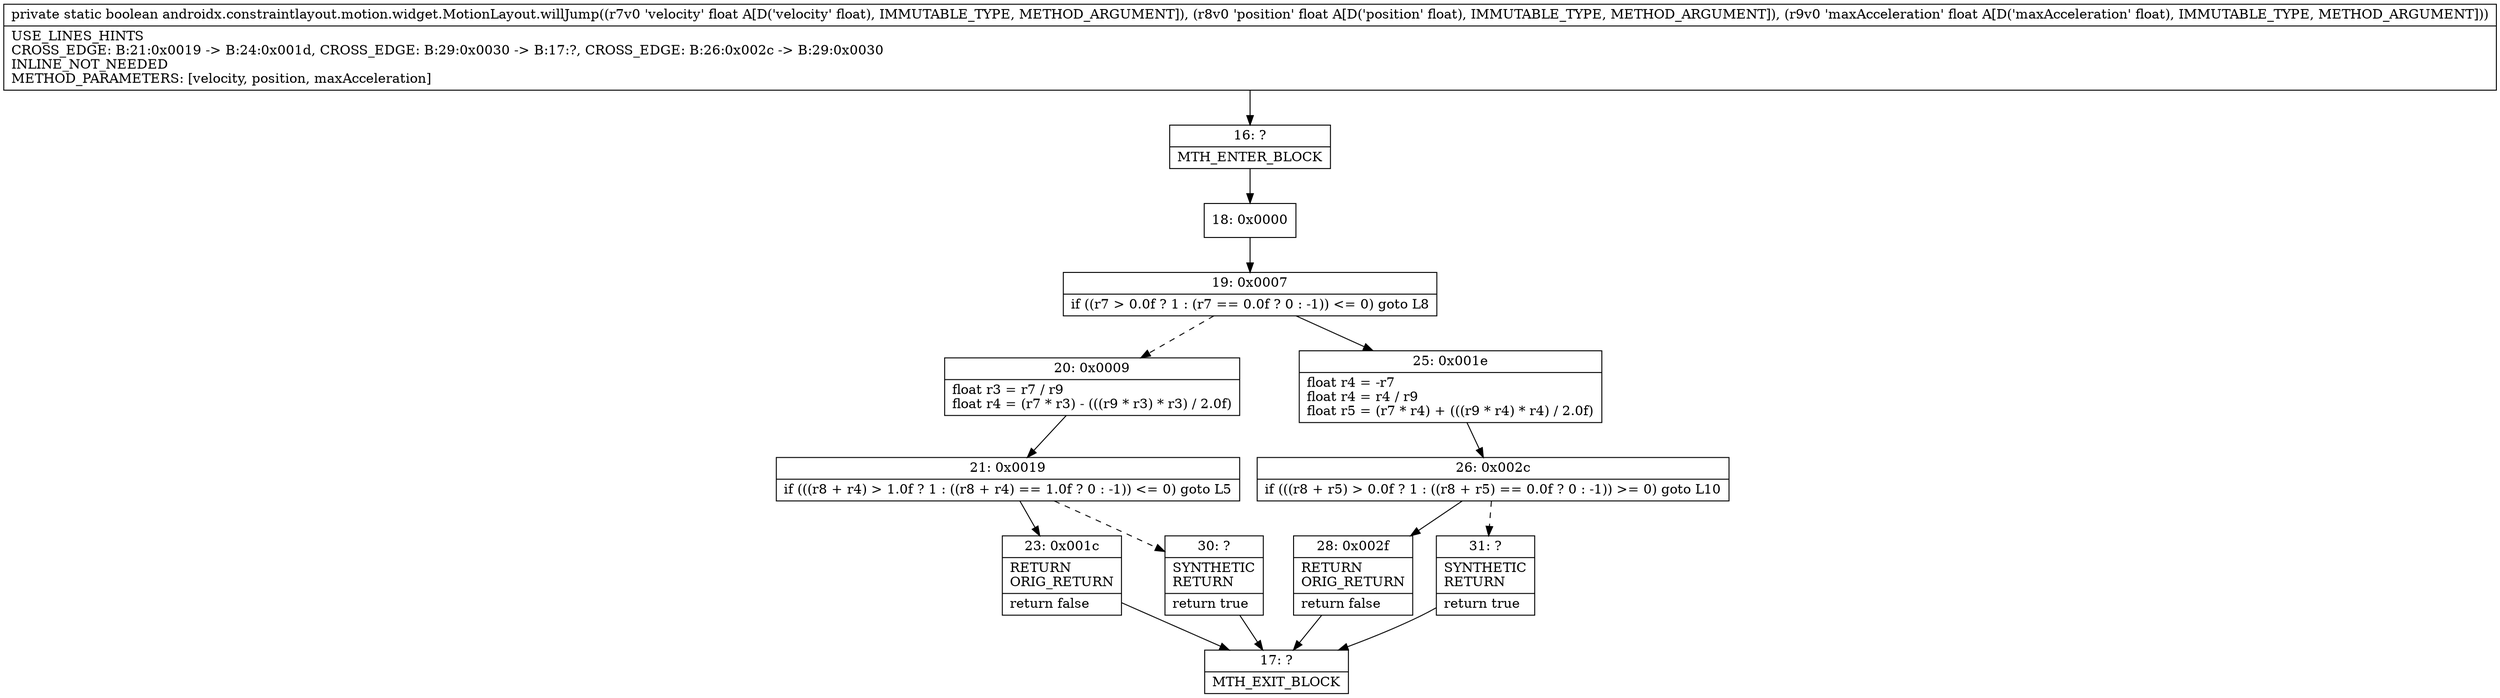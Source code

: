 digraph "CFG forandroidx.constraintlayout.motion.widget.MotionLayout.willJump(FFF)Z" {
Node_16 [shape=record,label="{16\:\ ?|MTH_ENTER_BLOCK\l}"];
Node_18 [shape=record,label="{18\:\ 0x0000}"];
Node_19 [shape=record,label="{19\:\ 0x0007|if ((r7 \> 0.0f ? 1 : (r7 == 0.0f ? 0 : \-1)) \<= 0) goto L8\l}"];
Node_20 [shape=record,label="{20\:\ 0x0009|float r3 = r7 \/ r9\lfloat r4 = (r7 * r3) \- (((r9 * r3) * r3) \/ 2.0f)\l}"];
Node_21 [shape=record,label="{21\:\ 0x0019|if (((r8 + r4) \> 1.0f ? 1 : ((r8 + r4) == 1.0f ? 0 : \-1)) \<= 0) goto L5\l}"];
Node_23 [shape=record,label="{23\:\ 0x001c|RETURN\lORIG_RETURN\l|return false\l}"];
Node_17 [shape=record,label="{17\:\ ?|MTH_EXIT_BLOCK\l}"];
Node_30 [shape=record,label="{30\:\ ?|SYNTHETIC\lRETURN\l|return true\l}"];
Node_25 [shape=record,label="{25\:\ 0x001e|float r4 = \-r7\lfloat r4 = r4 \/ r9\lfloat r5 = (r7 * r4) + (((r9 * r4) * r4) \/ 2.0f)\l}"];
Node_26 [shape=record,label="{26\:\ 0x002c|if (((r8 + r5) \> 0.0f ? 1 : ((r8 + r5) == 0.0f ? 0 : \-1)) \>= 0) goto L10\l}"];
Node_28 [shape=record,label="{28\:\ 0x002f|RETURN\lORIG_RETURN\l|return false\l}"];
Node_31 [shape=record,label="{31\:\ ?|SYNTHETIC\lRETURN\l|return true\l}"];
MethodNode[shape=record,label="{private static boolean androidx.constraintlayout.motion.widget.MotionLayout.willJump((r7v0 'velocity' float A[D('velocity' float), IMMUTABLE_TYPE, METHOD_ARGUMENT]), (r8v0 'position' float A[D('position' float), IMMUTABLE_TYPE, METHOD_ARGUMENT]), (r9v0 'maxAcceleration' float A[D('maxAcceleration' float), IMMUTABLE_TYPE, METHOD_ARGUMENT]))  | USE_LINES_HINTS\lCROSS_EDGE: B:21:0x0019 \-\> B:24:0x001d, CROSS_EDGE: B:29:0x0030 \-\> B:17:?, CROSS_EDGE: B:26:0x002c \-\> B:29:0x0030\lINLINE_NOT_NEEDED\lMETHOD_PARAMETERS: [velocity, position, maxAcceleration]\l}"];
MethodNode -> Node_16;Node_16 -> Node_18;
Node_18 -> Node_19;
Node_19 -> Node_20[style=dashed];
Node_19 -> Node_25;
Node_20 -> Node_21;
Node_21 -> Node_23;
Node_21 -> Node_30[style=dashed];
Node_23 -> Node_17;
Node_30 -> Node_17;
Node_25 -> Node_26;
Node_26 -> Node_28;
Node_26 -> Node_31[style=dashed];
Node_28 -> Node_17;
Node_31 -> Node_17;
}

